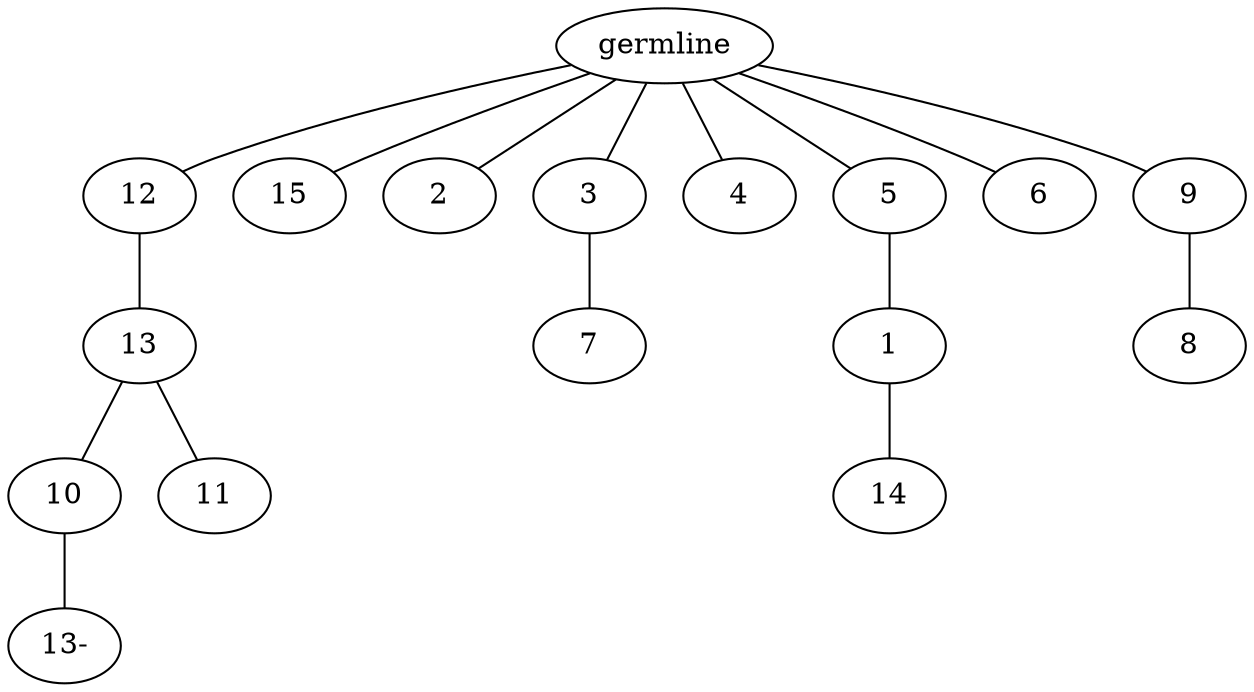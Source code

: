 graph tree {
    "139663168615568" [label="germline"];
    "139663168617008" [label="12"];
    "139663168654448" [label="13"];
    "139663168653824" [label="10"];
    "139663168617056" [label="13-"];
    "139663168651616" [label="11"];
    "139663168615856" [label="15"];
    "139663168614848" [label="2"];
    "139663168618448" [label="3"];
    "139663168654736" [label="7"];
    "139663168653344" [label="4"];
    "139663168654928" [label="5"];
    "139663168654640" [label="1"];
    "139663168653248" [label="14"];
    "139663168652048" [label="6"];
    "139663168655120" [label="9"];
    "139663168653728" [label="8"];
    "139663168615568" -- "139663168617008";
    "139663168615568" -- "139663168615856";
    "139663168615568" -- "139663168614848";
    "139663168615568" -- "139663168618448";
    "139663168615568" -- "139663168653344";
    "139663168615568" -- "139663168654928";
    "139663168615568" -- "139663168652048";
    "139663168615568" -- "139663168655120";
    "139663168617008" -- "139663168654448";
    "139663168654448" -- "139663168653824";
    "139663168654448" -- "139663168651616";
    "139663168653824" -- "139663168617056";
    "139663168618448" -- "139663168654736";
    "139663168654928" -- "139663168654640";
    "139663168654640" -- "139663168653248";
    "139663168655120" -- "139663168653728";
}
